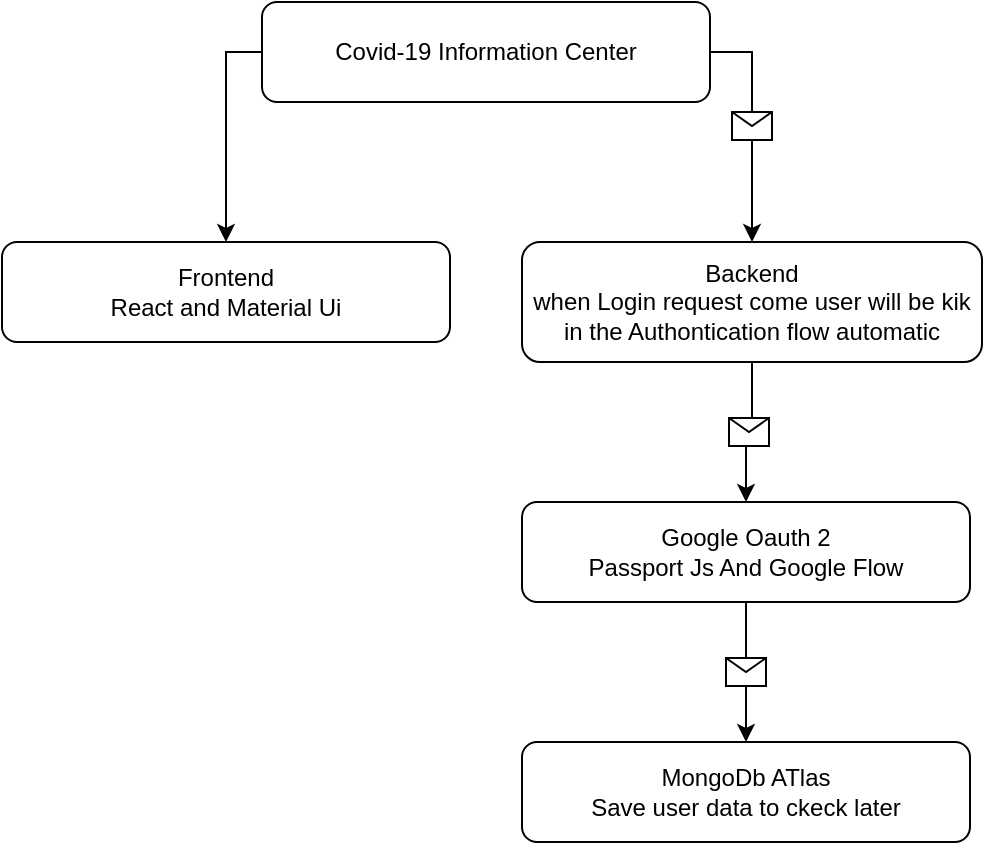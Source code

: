<mxfile version="14.6.10" type="github">
  <diagram id="eMDRjAzCHqSsySHm6xyu" name="Page-1">
    <mxGraphModel dx="932" dy="521" grid="1" gridSize="10" guides="1" tooltips="1" connect="1" arrows="1" fold="1" page="1" pageScale="1" pageWidth="827" pageHeight="1169" math="0" shadow="0">
      <root>
        <mxCell id="0" />
        <mxCell id="1" parent="0" />
        <mxCell id="j4jTZ7e2hNYMvXi3JBT9-1" value="Covid-19 Information Center" style="rounded=1;whiteSpace=wrap;html=1;" vertex="1" parent="1">
          <mxGeometry x="320" y="70" width="224" height="50" as="geometry" />
        </mxCell>
        <mxCell id="j4jTZ7e2hNYMvXi3JBT9-2" value="Frontend&lt;br&gt;React and Material Ui" style="rounded=1;whiteSpace=wrap;html=1;" vertex="1" parent="1">
          <mxGeometry x="190" y="190" width="224" height="50" as="geometry" />
        </mxCell>
        <mxCell id="j4jTZ7e2hNYMvXi3JBT9-3" value="Backend&lt;br&gt;when Login request come user will be kik in the Authontication flow automatic" style="rounded=1;whiteSpace=wrap;html=1;" vertex="1" parent="1">
          <mxGeometry x="450" y="190" width="230" height="60" as="geometry" />
        </mxCell>
        <mxCell id="j4jTZ7e2hNYMvXi3JBT9-6" value="" style="endArrow=classic;html=1;rounded=0;edgeStyle=orthogonalEdgeStyle;exitX=0;exitY=0.5;exitDx=0;exitDy=0;entryX=0.5;entryY=0;entryDx=0;entryDy=0;" edge="1" parent="1" source="j4jTZ7e2hNYMvXi3JBT9-1" target="j4jTZ7e2hNYMvXi3JBT9-2">
          <mxGeometry width="50" height="50" relative="1" as="geometry">
            <mxPoint x="390" y="410" as="sourcePoint" />
            <mxPoint x="150" y="130" as="targetPoint" />
          </mxGeometry>
        </mxCell>
        <mxCell id="j4jTZ7e2hNYMvXi3JBT9-7" value="" style="endArrow=classic;html=1;rounded=0;edgeStyle=orthogonalEdgeStyle;exitX=1;exitY=0.5;exitDx=0;exitDy=0;entryX=0.5;entryY=0;entryDx=0;entryDy=0;" edge="1" parent="1" source="j4jTZ7e2hNYMvXi3JBT9-1" target="j4jTZ7e2hNYMvXi3JBT9-3">
          <mxGeometry relative="1" as="geometry">
            <mxPoint x="330" y="390" as="sourcePoint" />
            <mxPoint x="430" y="390" as="targetPoint" />
          </mxGeometry>
        </mxCell>
        <mxCell id="j4jTZ7e2hNYMvXi3JBT9-8" value="" style="shape=message;html=1;outlineConnect=0;" vertex="1" parent="j4jTZ7e2hNYMvXi3JBT9-7">
          <mxGeometry width="20" height="14" relative="1" as="geometry">
            <mxPoint x="-10" y="-7" as="offset" />
          </mxGeometry>
        </mxCell>
        <mxCell id="j4jTZ7e2hNYMvXi3JBT9-11" value="Google Oauth 2&lt;br&gt;Passport Js And Google Flow" style="rounded=1;whiteSpace=wrap;html=1;" vertex="1" parent="1">
          <mxGeometry x="450" y="320" width="224" height="50" as="geometry" />
        </mxCell>
        <mxCell id="j4jTZ7e2hNYMvXi3JBT9-12" value="MongoDb ATlas&lt;br&gt;Save user data to ckeck later" style="rounded=1;whiteSpace=wrap;html=1;" vertex="1" parent="1">
          <mxGeometry x="450" y="440" width="224" height="50" as="geometry" />
        </mxCell>
        <mxCell id="j4jTZ7e2hNYMvXi3JBT9-13" value="" style="endArrow=classic;html=1;rounded=0;edgeStyle=orthogonalEdgeStyle;exitX=0.5;exitY=1;exitDx=0;exitDy=0;entryX=0.5;entryY=0;entryDx=0;entryDy=0;" edge="1" parent="1" source="j4jTZ7e2hNYMvXi3JBT9-3" target="j4jTZ7e2hNYMvXi3JBT9-11">
          <mxGeometry relative="1" as="geometry">
            <mxPoint x="330" y="390" as="sourcePoint" />
            <mxPoint x="430" y="390" as="targetPoint" />
          </mxGeometry>
        </mxCell>
        <mxCell id="j4jTZ7e2hNYMvXi3JBT9-14" value="" style="shape=message;html=1;outlineConnect=0;" vertex="1" parent="j4jTZ7e2hNYMvXi3JBT9-13">
          <mxGeometry width="20" height="14" relative="1" as="geometry">
            <mxPoint x="-10" y="-7" as="offset" />
          </mxGeometry>
        </mxCell>
        <mxCell id="j4jTZ7e2hNYMvXi3JBT9-15" value="" style="endArrow=classic;html=1;rounded=0;edgeStyle=orthogonalEdgeStyle;exitX=0.5;exitY=1;exitDx=0;exitDy=0;entryX=0.5;entryY=0;entryDx=0;entryDy=0;" edge="1" parent="1" source="j4jTZ7e2hNYMvXi3JBT9-11" target="j4jTZ7e2hNYMvXi3JBT9-12">
          <mxGeometry relative="1" as="geometry">
            <mxPoint x="330" y="390" as="sourcePoint" />
            <mxPoint x="562" y="430" as="targetPoint" />
          </mxGeometry>
        </mxCell>
        <mxCell id="j4jTZ7e2hNYMvXi3JBT9-16" value="" style="shape=message;html=1;outlineConnect=0;" vertex="1" parent="j4jTZ7e2hNYMvXi3JBT9-15">
          <mxGeometry width="20" height="14" relative="1" as="geometry">
            <mxPoint x="-10" y="-7" as="offset" />
          </mxGeometry>
        </mxCell>
      </root>
    </mxGraphModel>
  </diagram>
</mxfile>

